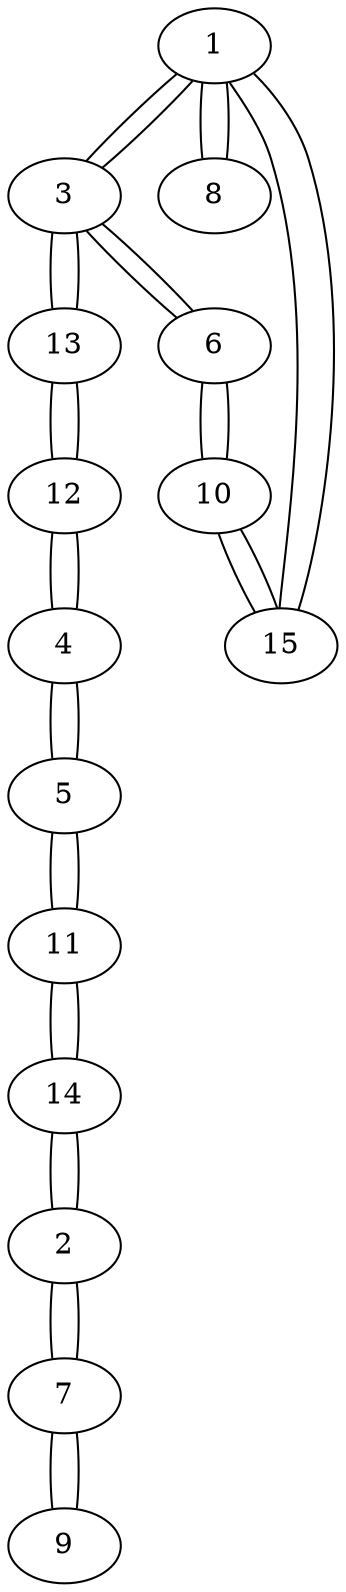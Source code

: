 graph G {
 1 -- 3;
 1 -- 8;
 1 -- 15;
 2 -- 7;
 2 -- 14;
 3 -- 1;
 3 -- 6;
 3 -- 13;
 4 -- 5;
 4 -- 12;
 5 -- 4;
 5 -- 11;
 6 -- 3;
 6 -- 10;
 7 -- 2;
 7 -- 9;
 8 -- 1;
 9 -- 7;
 10 -- 6;
 10 -- 15;
 11 -- 5;
 11 -- 14;
 12 -- 4;
 12 -- 13;
 13 -- 3;
 13 -- 12;
 14 -- 2;
 14 -- 11;
 15 -- 1;
 15 -- 10;
}